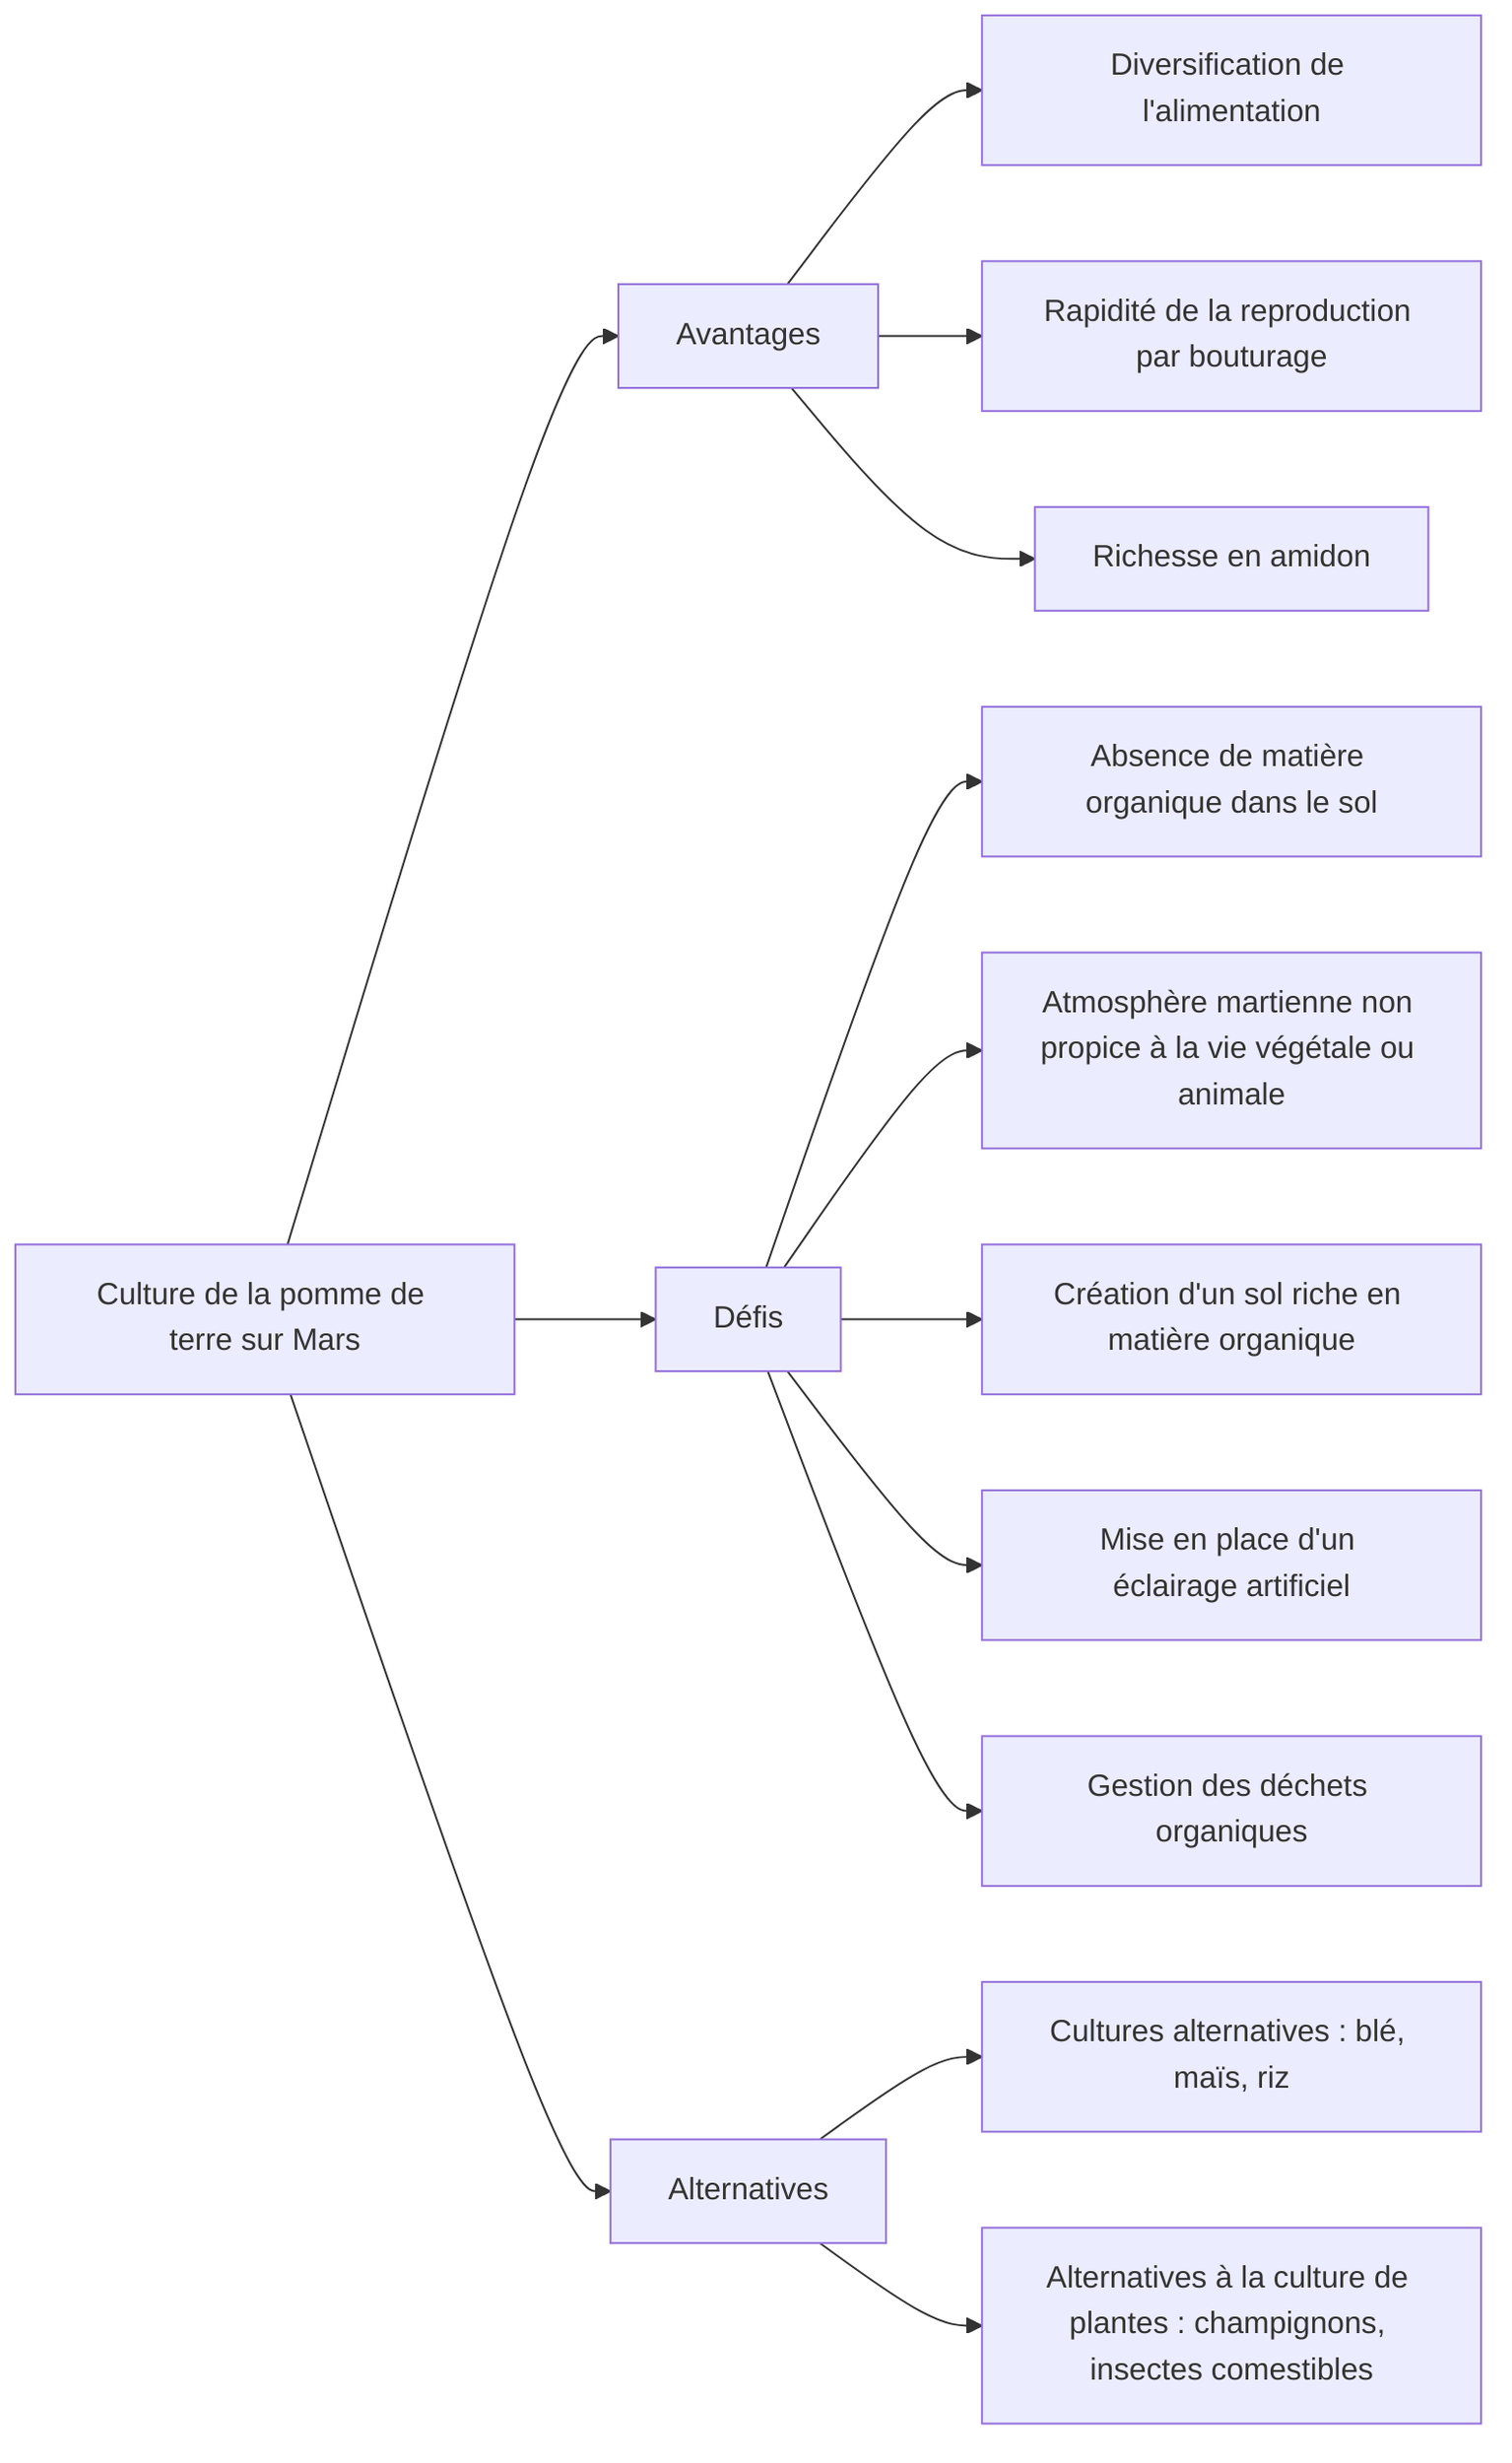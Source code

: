 graph LR
A[Culture de la pomme de terre sur Mars]
B[Avantages]
C[Diversification de l'alimentation]
D[Rapidité de la reproduction par bouturage]
E[Richesse en amidon]
F[Défis]
G[Absence de matière organique dans le sol]
H[Atmosphère martienne non propice à la vie végétale ou animale]
I[Création d'un sol riche en matière organique]
J[Mise en place d'un éclairage artificiel]
K[Gestion des déchets organiques]
L[Alternatives]
M[Cultures alternatives : blé, maïs, riz]
N[Alternatives à la culture de plantes : champignons, insectes comestibles]

A-->B
B-->C
B-->D
B-->E
A-->F
F-->G
F-->H
F-->I
F-->J
F-->K
A-->L
L-->M
L-->N